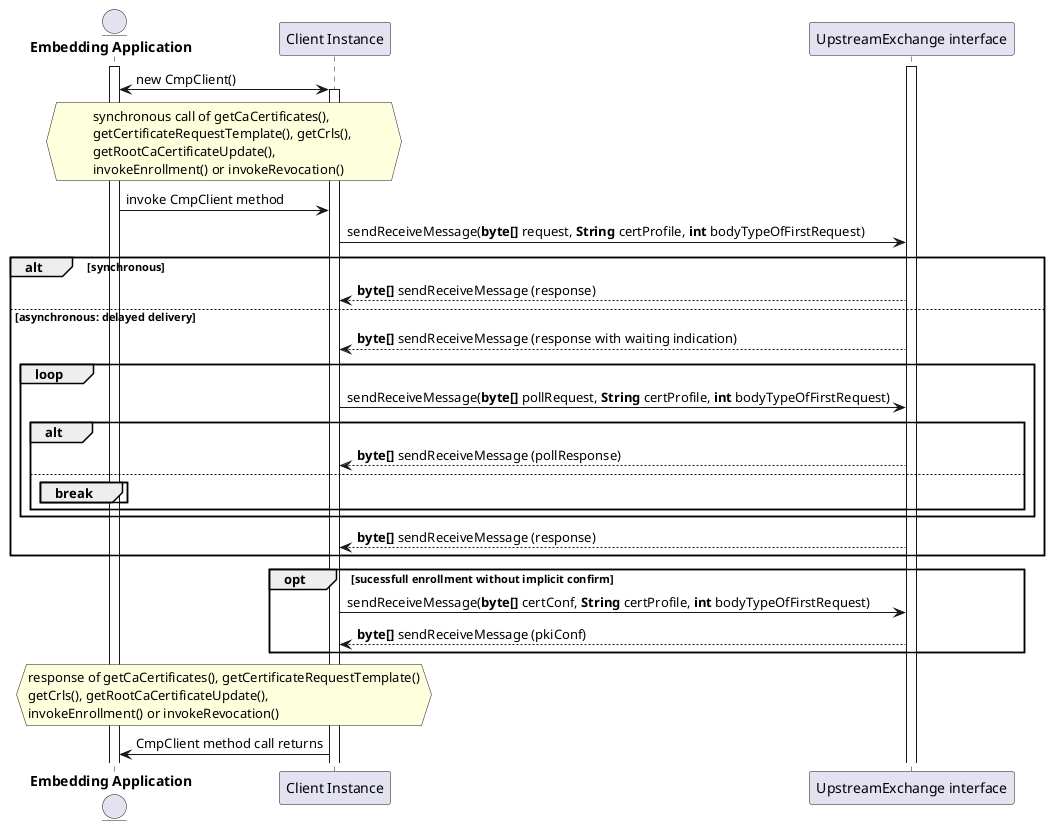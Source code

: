 @startuml

entity "**Embedding Application**" as embedapp

activate embedapp

participant "Client Instance" as Client 
participant "UpstreamExchange interface" as Upstream

activate Upstream

embedapp <-> Client : new CmpClient()

activate Client

hnote over embedapp, Client
synchronous call of getCaCertificates(), 
getCertificateRequestTemplate(), getCrls(), 
getRootCaCertificateUpdate(),
invokeEnrollment() or invokeRevocation()
end note

embedapp -> Client : invoke CmpClient method

Client -> Upstream : sendReceiveMessage(**byte[]** request, **String** certProfile, **int** bodyTypeOfFirstRequest)

alt synchronous
Upstream --> Client : **byte[]** sendReceiveMessage (response)

else asynchronous: delayed delivery

Upstream --> Client : **byte[]** sendReceiveMessage (response with waiting indication)
loop
Client -> Upstream :  sendReceiveMessage(**byte[]** pollRequest, **String** certProfile, **int** bodyTypeOfFirstRequest)
alt
Upstream --> Client : **byte[]** sendReceiveMessage (pollResponse) 
else
break
end

end
end

Upstream --> Client : **byte[]** sendReceiveMessage (response)
end
opt sucessfull enrollment without implicit confirm
Client -> Upstream :  sendReceiveMessage(**byte[]** certConf, **String** certProfile, **int** bodyTypeOfFirstRequest)
Upstream --> Client : **byte[]** sendReceiveMessage (pkiConf)
end
hnote over embedapp, Client
response of getCaCertificates(), getCertificateRequestTemplate()
getCrls(), getRootCaCertificateUpdate(),
invokeEnrollment() or invokeRevocation()
end note

Client -> embedapp: CmpClient method call returns
@enduml